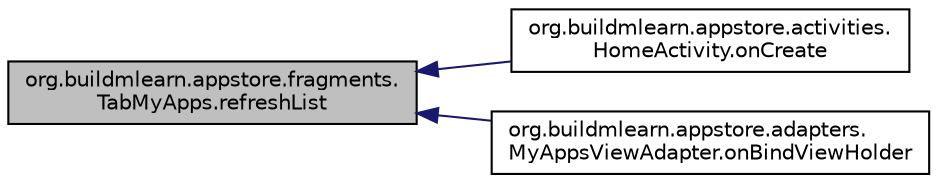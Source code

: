 digraph "org.buildmlearn.appstore.fragments.TabMyApps.refreshList"
{
 // INTERACTIVE_SVG=YES
  bgcolor="transparent";
  edge [fontname="Helvetica",fontsize="10",labelfontname="Helvetica",labelfontsize="10"];
  node [fontname="Helvetica",fontsize="10",shape=record];
  rankdir="LR";
  Node1 [label="org.buildmlearn.appstore.fragments.\lTabMyApps.refreshList",height=0.2,width=0.4,color="black", fillcolor="grey75", style="filled", fontcolor="black"];
  Node1 -> Node2 [dir="back",color="midnightblue",fontsize="10",style="solid",fontname="Helvetica"];
  Node2 [label="org.buildmlearn.appstore.activities.\lHomeActivity.onCreate",height=0.2,width=0.4,color="black",URL="$d8/dfa/classorg_1_1buildmlearn_1_1appstore_1_1activities_1_1_home_activity.html#a1a3c72988991108cb3f2f70b345a1a0d",tooltip="The method is executed first when the activity is created. "];
  Node1 -> Node3 [dir="back",color="midnightblue",fontsize="10",style="solid",fontname="Helvetica"];
  Node3 [label="org.buildmlearn.appstore.adapters.\lMyAppsViewAdapter.onBindViewHolder",height=0.2,width=0.4,color="black",URL="$dc/d6e/classorg_1_1buildmlearn_1_1appstore_1_1adapters_1_1_my_apps_view_adapter.html#ab95b082936ebfbe1ca7120428e7024d7",tooltip="Binds the content to the view. "];
}
